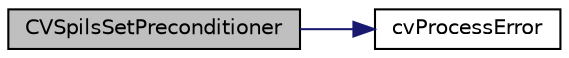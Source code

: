 digraph "CVSpilsSetPreconditioner"
{
  edge [fontname="Helvetica",fontsize="10",labelfontname="Helvetica",labelfontsize="10"];
  node [fontname="Helvetica",fontsize="10",shape=record];
  rankdir="LR";
  Node63 [label="CVSpilsSetPreconditioner",height=0.2,width=0.4,color="black", fillcolor="grey75", style="filled", fontcolor="black"];
  Node63 -> Node64 [color="midnightblue",fontsize="10",style="solid",fontname="Helvetica"];
  Node64 [label="cvProcessError",height=0.2,width=0.4,color="black", fillcolor="white", style="filled",URL="$d1/ddc/cvode_8c.html#aca8edaf29469da9950fe695b90ef196e"];
}
